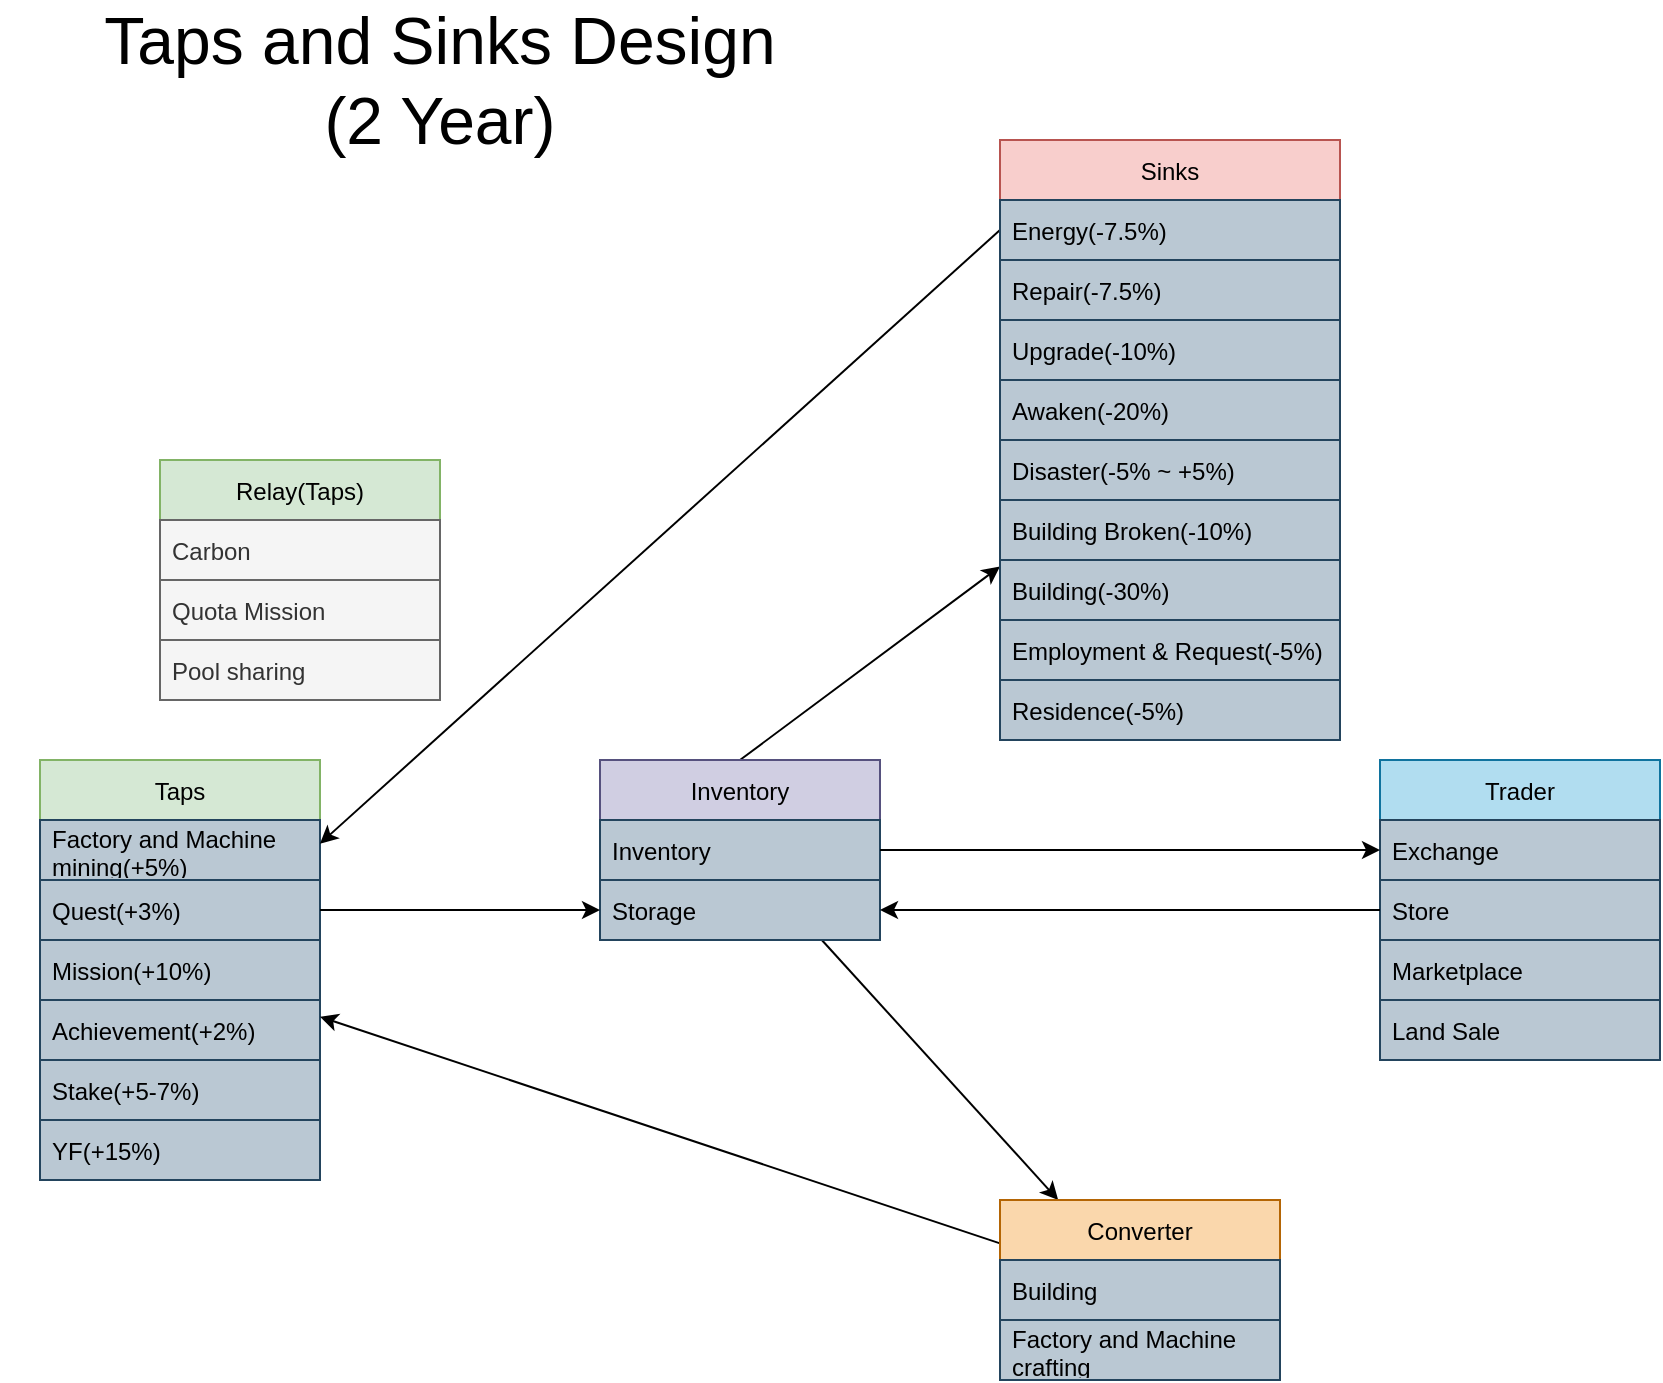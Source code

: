 <mxfile version="20.0.3" type="github">
  <diagram id="5G-i43bFnJrgy0a9fhSI" name="Page-1">
    <mxGraphModel dx="751" dy="405" grid="1" gridSize="10" guides="1" tooltips="1" connect="1" arrows="1" fold="1" page="1" pageScale="1" pageWidth="850" pageHeight="1100" math="0" shadow="0">
      <root>
        <mxCell id="0" />
        <mxCell id="1" parent="0" />
        <mxCell id="FRvTKEYPMM_RWytjzJ7n-13" value="Taps" style="swimlane;fontStyle=0;childLayout=stackLayout;horizontal=1;startSize=30;horizontalStack=0;resizeParent=1;resizeParentMax=0;resizeLast=0;collapsible=1;marginBottom=0;fillColor=#d5e8d4;strokeColor=#82b366;" parent="1" vertex="1">
          <mxGeometry x="20" y="380" width="140" height="210" as="geometry" />
        </mxCell>
        <mxCell id="FRvTKEYPMM_RWytjzJ7n-14" value="Factory and Machine mining(+5%)" style="text;strokeColor=#23445d;fillColor=#bac8d3;align=left;verticalAlign=middle;spacingLeft=4;spacingRight=4;overflow=hidden;points=[[0,0.5],[1,0.5]];portConstraint=eastwest;rotatable=0;whiteSpace=wrap;" parent="FRvTKEYPMM_RWytjzJ7n-13" vertex="1">
          <mxGeometry y="30" width="140" height="30" as="geometry" />
        </mxCell>
        <mxCell id="FRvTKEYPMM_RWytjzJ7n-15" value="Quest(+3%)" style="text;strokeColor=#23445d;fillColor=#bac8d3;align=left;verticalAlign=middle;spacingLeft=4;spacingRight=4;overflow=hidden;points=[[0,0.5],[1,0.5]];portConstraint=eastwest;rotatable=0;" parent="FRvTKEYPMM_RWytjzJ7n-13" vertex="1">
          <mxGeometry y="60" width="140" height="30" as="geometry" />
        </mxCell>
        <mxCell id="FRvTKEYPMM_RWytjzJ7n-16" value="Mission(+10%)" style="text;strokeColor=#23445d;fillColor=#bac8d3;align=left;verticalAlign=middle;spacingLeft=4;spacingRight=4;overflow=hidden;points=[[0,0.5],[1,0.5]];portConstraint=eastwest;rotatable=0;" parent="FRvTKEYPMM_RWytjzJ7n-13" vertex="1">
          <mxGeometry y="90" width="140" height="30" as="geometry" />
        </mxCell>
        <mxCell id="FRvTKEYPMM_RWytjzJ7n-61" value="Achievement(+2%)" style="text;strokeColor=#23445d;fillColor=#bac8d3;align=left;verticalAlign=middle;spacingLeft=4;spacingRight=4;overflow=hidden;points=[[0,0.5],[1,0.5]];portConstraint=eastwest;rotatable=0;" parent="FRvTKEYPMM_RWytjzJ7n-13" vertex="1">
          <mxGeometry y="120" width="140" height="30" as="geometry" />
        </mxCell>
        <mxCell id="9gXcVgjod_6XNoh5ux4A-3" value="Stake(+5-7%)" style="text;strokeColor=#23445d;fillColor=#bac8d3;align=left;verticalAlign=middle;spacingLeft=4;spacingRight=4;overflow=hidden;points=[[0,0.5],[1,0.5]];portConstraint=eastwest;rotatable=0;" vertex="1" parent="FRvTKEYPMM_RWytjzJ7n-13">
          <mxGeometry y="150" width="140" height="30" as="geometry" />
        </mxCell>
        <mxCell id="9gXcVgjod_6XNoh5ux4A-4" value="YF(+15%)" style="text;strokeColor=#23445d;fillColor=#bac8d3;align=left;verticalAlign=middle;spacingLeft=4;spacingRight=4;overflow=hidden;points=[[0,0.5],[1,0.5]];portConstraint=eastwest;rotatable=0;" vertex="1" parent="FRvTKEYPMM_RWytjzJ7n-13">
          <mxGeometry y="180" width="140" height="30" as="geometry" />
        </mxCell>
        <mxCell id="FRvTKEYPMM_RWytjzJ7n-44" style="rounded=0;orthogonalLoop=1;jettySize=auto;html=1;startArrow=none;startFill=0;" parent="1" source="FRvTKEYPMM_RWytjzJ7n-17" target="FRvTKEYPMM_RWytjzJ7n-25" edge="1">
          <mxGeometry relative="1" as="geometry" />
        </mxCell>
        <mxCell id="FRvTKEYPMM_RWytjzJ7n-45" style="edgeStyle=none;rounded=0;orthogonalLoop=1;jettySize=auto;html=1;exitX=0.5;exitY=0;exitDx=0;exitDy=0;startArrow=none;startFill=0;" parent="1" source="FRvTKEYPMM_RWytjzJ7n-17" target="FRvTKEYPMM_RWytjzJ7n-21" edge="1">
          <mxGeometry relative="1" as="geometry" />
        </mxCell>
        <mxCell id="FRvTKEYPMM_RWytjzJ7n-17" value="Inventory" style="swimlane;fontStyle=0;childLayout=stackLayout;horizontal=1;startSize=30;horizontalStack=0;resizeParent=1;resizeParentMax=0;resizeLast=0;collapsible=1;marginBottom=0;fillColor=#d0cee2;strokeColor=#56517e;" parent="1" vertex="1">
          <mxGeometry x="300" y="380" width="140" height="90" as="geometry" />
        </mxCell>
        <mxCell id="FRvTKEYPMM_RWytjzJ7n-18" value="Inventory" style="text;strokeColor=#23445d;fillColor=#bac8d3;align=left;verticalAlign=middle;spacingLeft=4;spacingRight=4;overflow=hidden;points=[[0,0.5],[1,0.5]];portConstraint=eastwest;rotatable=0;" parent="FRvTKEYPMM_RWytjzJ7n-17" vertex="1">
          <mxGeometry y="30" width="140" height="30" as="geometry" />
        </mxCell>
        <mxCell id="FRvTKEYPMM_RWytjzJ7n-19" value="Storage" style="text;strokeColor=#23445d;fillColor=#bac8d3;align=left;verticalAlign=middle;spacingLeft=4;spacingRight=4;overflow=hidden;points=[[0,0.5],[1,0.5]];portConstraint=eastwest;rotatable=0;" parent="FRvTKEYPMM_RWytjzJ7n-17" vertex="1">
          <mxGeometry y="60" width="140" height="30" as="geometry" />
        </mxCell>
        <mxCell id="FRvTKEYPMM_RWytjzJ7n-42" style="rounded=0;orthogonalLoop=1;jettySize=auto;html=1;exitX=0;exitY=0.5;exitDx=0;exitDy=0;startArrow=none;startFill=0;" parent="1" source="FRvTKEYPMM_RWytjzJ7n-22" target="FRvTKEYPMM_RWytjzJ7n-13" edge="1">
          <mxGeometry relative="1" as="geometry" />
        </mxCell>
        <mxCell id="FRvTKEYPMM_RWytjzJ7n-21" value="Sinks" style="swimlane;fontStyle=0;childLayout=stackLayout;horizontal=1;startSize=30;horizontalStack=0;resizeParent=1;resizeParentMax=0;resizeLast=0;collapsible=1;marginBottom=0;fillColor=#f8cecc;strokeColor=#b85450;" parent="1" vertex="1">
          <mxGeometry x="500" y="70" width="170" height="300" as="geometry" />
        </mxCell>
        <mxCell id="FRvTKEYPMM_RWytjzJ7n-22" value="Energy(-7.5%)" style="text;align=left;verticalAlign=middle;spacingLeft=4;spacingRight=4;overflow=hidden;points=[[0,0.5],[1,0.5]];portConstraint=eastwest;rotatable=0;fillColor=#bac8d3;strokeColor=#23445d;" parent="FRvTKEYPMM_RWytjzJ7n-21" vertex="1">
          <mxGeometry y="30" width="170" height="30" as="geometry" />
        </mxCell>
        <mxCell id="FRvTKEYPMM_RWytjzJ7n-23" value="Repair(-7.5%)" style="text;align=left;verticalAlign=middle;spacingLeft=4;spacingRight=4;overflow=hidden;points=[[0,0.5],[1,0.5]];portConstraint=eastwest;rotatable=0;fillColor=#bac8d3;strokeColor=#23445d;" parent="FRvTKEYPMM_RWytjzJ7n-21" vertex="1">
          <mxGeometry y="60" width="170" height="30" as="geometry" />
        </mxCell>
        <mxCell id="FRvTKEYPMM_RWytjzJ7n-70" value="Upgrade(-10%)" style="text;align=left;verticalAlign=middle;spacingLeft=4;spacingRight=4;overflow=hidden;points=[[0,0.5],[1,0.5]];portConstraint=eastwest;rotatable=0;fillColor=#bac8d3;strokeColor=#23445d;" parent="FRvTKEYPMM_RWytjzJ7n-21" vertex="1">
          <mxGeometry y="90" width="170" height="30" as="geometry" />
        </mxCell>
        <mxCell id="FRvTKEYPMM_RWytjzJ7n-71" value="Awaken(-20%)" style="text;align=left;verticalAlign=middle;spacingLeft=4;spacingRight=4;overflow=hidden;points=[[0,0.5],[1,0.5]];portConstraint=eastwest;rotatable=0;fillColor=#bac8d3;strokeColor=#23445d;" parent="FRvTKEYPMM_RWytjzJ7n-21" vertex="1">
          <mxGeometry y="120" width="170" height="30" as="geometry" />
        </mxCell>
        <mxCell id="FRvTKEYPMM_RWytjzJ7n-51" value="Disaster(-5% ~ +5%)" style="text;align=left;verticalAlign=middle;spacingLeft=4;spacingRight=4;overflow=hidden;points=[[0,0.5],[1,0.5]];portConstraint=eastwest;rotatable=0;fillColor=#bac8d3;strokeColor=#23445d;" parent="FRvTKEYPMM_RWytjzJ7n-21" vertex="1">
          <mxGeometry y="150" width="170" height="30" as="geometry" />
        </mxCell>
        <mxCell id="FRvTKEYPMM_RWytjzJ7n-62" value="Building Broken(-10%)" style="text;align=left;verticalAlign=middle;spacingLeft=4;spacingRight=4;overflow=hidden;points=[[0,0.5],[1,0.5]];portConstraint=eastwest;rotatable=0;fillColor=#bac8d3;strokeColor=#23445d;" parent="FRvTKEYPMM_RWytjzJ7n-21" vertex="1">
          <mxGeometry y="180" width="170" height="30" as="geometry" />
        </mxCell>
        <mxCell id="FRvTKEYPMM_RWytjzJ7n-59" value="Building(-30%)" style="text;align=left;verticalAlign=middle;spacingLeft=4;spacingRight=4;overflow=hidden;points=[[0,0.5],[1,0.5]];portConstraint=eastwest;rotatable=0;fillColor=#bac8d3;strokeColor=#23445d;" parent="FRvTKEYPMM_RWytjzJ7n-21" vertex="1">
          <mxGeometry y="210" width="170" height="30" as="geometry" />
        </mxCell>
        <mxCell id="FRvTKEYPMM_RWytjzJ7n-72" value="Employment &amp; Request(-5%)" style="text;align=left;verticalAlign=middle;spacingLeft=4;spacingRight=4;overflow=hidden;points=[[0,0.5],[1,0.5]];portConstraint=eastwest;rotatable=0;fontStyle=0;fillColor=#bac8d3;strokeColor=#23445d;" parent="FRvTKEYPMM_RWytjzJ7n-21" vertex="1">
          <mxGeometry y="240" width="170" height="30" as="geometry" />
        </mxCell>
        <mxCell id="FRvTKEYPMM_RWytjzJ7n-75" value="Residence(-5%)" style="text;align=left;verticalAlign=middle;spacingLeft=4;spacingRight=4;overflow=hidden;points=[[0,0.5],[1,0.5]];portConstraint=eastwest;rotatable=0;fontStyle=0;fillColor=#bac8d3;strokeColor=#23445d;" parent="FRvTKEYPMM_RWytjzJ7n-21" vertex="1">
          <mxGeometry y="270" width="170" height="30" as="geometry" />
        </mxCell>
        <mxCell id="FRvTKEYPMM_RWytjzJ7n-43" style="rounded=0;orthogonalLoop=1;jettySize=auto;html=1;startArrow=none;startFill=0;" parent="1" source="FRvTKEYPMM_RWytjzJ7n-25" target="FRvTKEYPMM_RWytjzJ7n-13" edge="1">
          <mxGeometry relative="1" as="geometry" />
        </mxCell>
        <mxCell id="FRvTKEYPMM_RWytjzJ7n-25" value="Converter" style="swimlane;fontStyle=0;childLayout=stackLayout;horizontal=1;startSize=30;horizontalStack=0;resizeParent=1;resizeParentMax=0;resizeLast=0;collapsible=1;marginBottom=0;fillColor=#fad7ac;strokeColor=#b46504;" parent="1" vertex="1">
          <mxGeometry x="500" y="600" width="140" height="90" as="geometry" />
        </mxCell>
        <mxCell id="FRvTKEYPMM_RWytjzJ7n-26" value="Building" style="text;strokeColor=#23445d;fillColor=#bac8d3;align=left;verticalAlign=middle;spacingLeft=4;spacingRight=4;overflow=hidden;points=[[0,0.5],[1,0.5]];portConstraint=eastwest;rotatable=0;" parent="FRvTKEYPMM_RWytjzJ7n-25" vertex="1">
          <mxGeometry y="30" width="140" height="30" as="geometry" />
        </mxCell>
        <mxCell id="FRvTKEYPMM_RWytjzJ7n-67" value="Factory and Machine crafting" style="text;strokeColor=#23445d;fillColor=#bac8d3;align=left;verticalAlign=middle;spacingLeft=4;spacingRight=4;overflow=hidden;points=[[0,0.5],[1,0.5]];portConstraint=eastwest;rotatable=0;whiteSpace=wrap;" parent="FRvTKEYPMM_RWytjzJ7n-25" vertex="1">
          <mxGeometry y="60" width="140" height="30" as="geometry" />
        </mxCell>
        <mxCell id="FRvTKEYPMM_RWytjzJ7n-29" value="Trader" style="swimlane;fontStyle=0;childLayout=stackLayout;horizontal=1;startSize=30;horizontalStack=0;resizeParent=1;resizeParentMax=0;resizeLast=0;collapsible=1;marginBottom=0;fillColor=#b1ddf0;strokeColor=#10739e;" parent="1" vertex="1">
          <mxGeometry x="690" y="380" width="140" height="150" as="geometry" />
        </mxCell>
        <mxCell id="FRvTKEYPMM_RWytjzJ7n-30" value="Exchange" style="text;strokeColor=#23445d;fillColor=#bac8d3;align=left;verticalAlign=middle;spacingLeft=4;spacingRight=4;overflow=hidden;points=[[0,0.5],[1,0.5]];portConstraint=eastwest;rotatable=0;" parent="FRvTKEYPMM_RWytjzJ7n-29" vertex="1">
          <mxGeometry y="30" width="140" height="30" as="geometry" />
        </mxCell>
        <mxCell id="FRvTKEYPMM_RWytjzJ7n-31" value="Store" style="text;strokeColor=#23445d;fillColor=#bac8d3;align=left;verticalAlign=middle;spacingLeft=4;spacingRight=4;overflow=hidden;points=[[0,0.5],[1,0.5]];portConstraint=eastwest;rotatable=0;" parent="FRvTKEYPMM_RWytjzJ7n-29" vertex="1">
          <mxGeometry y="60" width="140" height="30" as="geometry" />
        </mxCell>
        <mxCell id="FRvTKEYPMM_RWytjzJ7n-52" value="Marketplace" style="text;strokeColor=#23445d;fillColor=#bac8d3;align=left;verticalAlign=middle;spacingLeft=4;spacingRight=4;overflow=hidden;points=[[0,0.5],[1,0.5]];portConstraint=eastwest;rotatable=0;" parent="FRvTKEYPMM_RWytjzJ7n-29" vertex="1">
          <mxGeometry y="90" width="140" height="30" as="geometry" />
        </mxCell>
        <mxCell id="9gXcVgjod_6XNoh5ux4A-1" value="Land Sale" style="text;strokeColor=#23445d;fillColor=#bac8d3;align=left;verticalAlign=middle;spacingLeft=4;spacingRight=4;overflow=hidden;points=[[0,0.5],[1,0.5]];portConstraint=eastwest;rotatable=0;" vertex="1" parent="FRvTKEYPMM_RWytjzJ7n-29">
          <mxGeometry y="120" width="140" height="30" as="geometry" />
        </mxCell>
        <mxCell id="FRvTKEYPMM_RWytjzJ7n-33" style="edgeStyle=orthogonalEdgeStyle;curved=1;rounded=0;orthogonalLoop=1;jettySize=auto;html=1;exitX=1;exitY=0.5;exitDx=0;exitDy=0;entryX=0;entryY=0.5;entryDx=0;entryDy=0;startArrow=none;startFill=0;" parent="1" source="FRvTKEYPMM_RWytjzJ7n-18" target="FRvTKEYPMM_RWytjzJ7n-30" edge="1">
          <mxGeometry relative="1" as="geometry" />
        </mxCell>
        <mxCell id="FRvTKEYPMM_RWytjzJ7n-34" style="edgeStyle=orthogonalEdgeStyle;curved=1;rounded=0;orthogonalLoop=1;jettySize=auto;html=1;exitX=0;exitY=0.5;exitDx=0;exitDy=0;entryX=1;entryY=0.5;entryDx=0;entryDy=0;startArrow=none;startFill=0;" parent="1" source="FRvTKEYPMM_RWytjzJ7n-31" target="FRvTKEYPMM_RWytjzJ7n-19" edge="1">
          <mxGeometry relative="1" as="geometry" />
        </mxCell>
        <mxCell id="FRvTKEYPMM_RWytjzJ7n-47" style="edgeStyle=none;rounded=0;orthogonalLoop=1;jettySize=auto;html=1;exitX=1;exitY=0.5;exitDx=0;exitDy=0;startArrow=none;startFill=0;" parent="1" source="FRvTKEYPMM_RWytjzJ7n-15" target="FRvTKEYPMM_RWytjzJ7n-19" edge="1">
          <mxGeometry relative="1" as="geometry" />
        </mxCell>
        <mxCell id="FRvTKEYPMM_RWytjzJ7n-54" value="Relay(Taps)" style="swimlane;fontStyle=0;childLayout=stackLayout;horizontal=1;startSize=30;horizontalStack=0;resizeParent=1;resizeParentMax=0;resizeLast=0;collapsible=1;marginBottom=0;fillColor=#d5e8d4;strokeColor=#82b366;" parent="1" vertex="1">
          <mxGeometry x="80" y="230" width="140" height="120" as="geometry" />
        </mxCell>
        <mxCell id="FRvTKEYPMM_RWytjzJ7n-55" value="Carbon" style="text;strokeColor=#666666;fillColor=#f5f5f5;align=left;verticalAlign=middle;spacingLeft=4;spacingRight=4;overflow=hidden;points=[[0,0.5],[1,0.5]];portConstraint=eastwest;rotatable=0;fontColor=#333333;" parent="FRvTKEYPMM_RWytjzJ7n-54" vertex="1">
          <mxGeometry y="30" width="140" height="30" as="geometry" />
        </mxCell>
        <mxCell id="FRvTKEYPMM_RWytjzJ7n-56" value="Quota Mission" style="text;strokeColor=#666666;fillColor=#f5f5f5;align=left;verticalAlign=middle;spacingLeft=4;spacingRight=4;overflow=hidden;points=[[0,0.5],[1,0.5]];portConstraint=eastwest;rotatable=0;fontColor=#333333;" parent="FRvTKEYPMM_RWytjzJ7n-54" vertex="1">
          <mxGeometry y="60" width="140" height="30" as="geometry" />
        </mxCell>
        <mxCell id="FRvTKEYPMM_RWytjzJ7n-64" value="Pool sharing" style="text;strokeColor=#666666;fillColor=#f5f5f5;align=left;verticalAlign=middle;spacingLeft=4;spacingRight=4;overflow=hidden;points=[[0,0.5],[1,0.5]];portConstraint=eastwest;rotatable=0;fontColor=#333333;" parent="FRvTKEYPMM_RWytjzJ7n-54" vertex="1">
          <mxGeometry y="90" width="140" height="30" as="geometry" />
        </mxCell>
        <mxCell id="FRvTKEYPMM_RWytjzJ7n-66" value="&lt;font style=&quot;font-size: 33px;&quot;&gt;Taps and Sinks Design&lt;br&gt;(2 Year)&lt;br&gt;&lt;/font&gt;" style="text;html=1;strokeColor=none;fillColor=none;align=center;verticalAlign=middle;whiteSpace=wrap;rounded=0;" parent="1" vertex="1">
          <mxGeometry width="440" height="80" as="geometry" />
        </mxCell>
      </root>
    </mxGraphModel>
  </diagram>
</mxfile>
